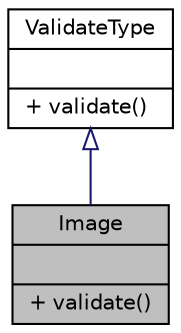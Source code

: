 digraph "Image"
{
  edge [fontname="Helvetica",fontsize="10",labelfontname="Helvetica",labelfontsize="10"];
  node [fontname="Helvetica",fontsize="10",shape=record];
  Node0 [label="{Image\n||+ validate()\l}",height=0.2,width=0.4,color="black", fillcolor="grey75", style="filled", fontcolor="black"];
  Node1 -> Node0 [dir="back",color="midnightblue",fontsize="10",style="solid",arrowtail="onormal",fontname="Helvetica"];
  Node1 [label="{ValidateType\n||+ validate()\l}",height=0.2,width=0.4,color="black", fillcolor="white", style="filled",URL="$interfacewcmf_1_1lib_1_1validation_1_1_validate_type.html",tooltip="ValidateType defines the interface for all validator classes. "];
}
